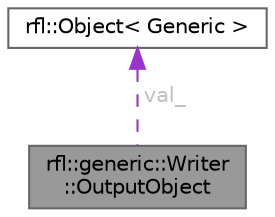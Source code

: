 digraph "rfl::generic::Writer::OutputObject"
{
 // LATEX_PDF_SIZE
  bgcolor="transparent";
  edge [fontname=Helvetica,fontsize=10,labelfontname=Helvetica,labelfontsize=10];
  node [fontname=Helvetica,fontsize=10,shape=box,height=0.2,width=0.4];
  Node1 [id="Node000001",label="rfl::generic::Writer\l::OutputObject",height=0.2,width=0.4,color="gray40", fillcolor="grey60", style="filled", fontcolor="black",tooltip=" "];
  Node2 -> Node1 [id="edge1_Node000001_Node000002",dir="back",color="darkorchid3",style="dashed",tooltip=" ",label=" val_",fontcolor="grey" ];
  Node2 [id="Node000002",label="rfl::Object\< Generic \>",height=0.2,width=0.4,color="gray40", fillcolor="white", style="filled",URL="$classrfl_1_1_object.html",tooltip=" "];
}
